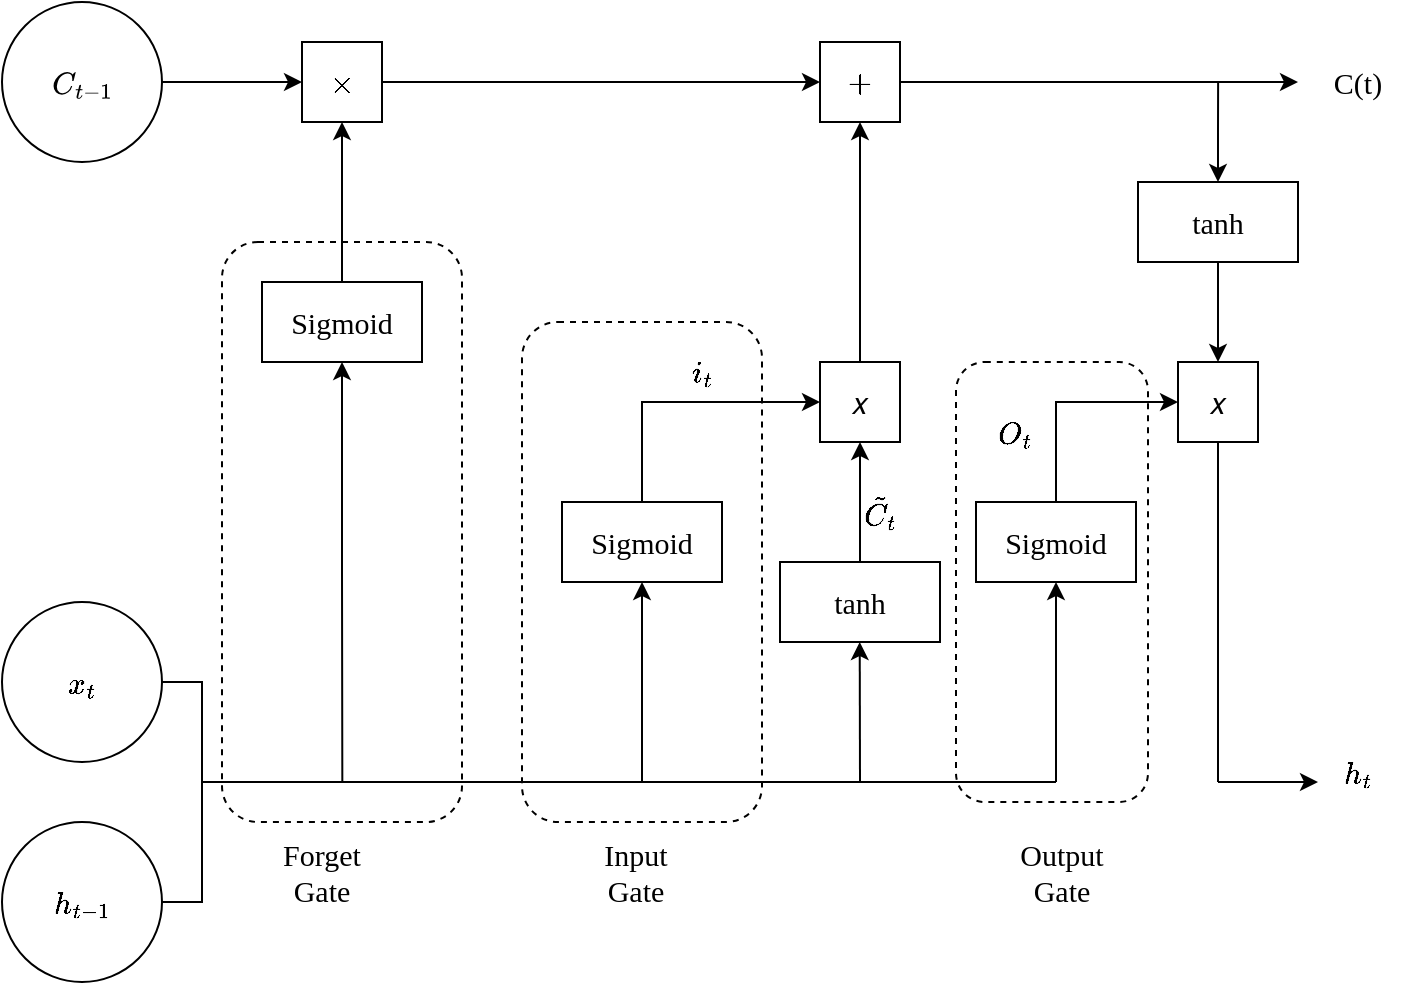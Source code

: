 <mxfile version="26.0.7">
  <diagram id="C5RBs43oDa-KdzZeNtuy" name="Page-1">
    <mxGraphModel dx="954" dy="657" grid="1" gridSize="10" guides="1" tooltips="1" connect="1" arrows="1" fold="1" page="1" pageScale="1" pageWidth="827" pageHeight="1169" math="1" shadow="0">
      <root>
        <mxCell id="WIyWlLk6GJQsqaUBKTNV-0" />
        <mxCell id="WIyWlLk6GJQsqaUBKTNV-1" parent="WIyWlLk6GJQsqaUBKTNV-0" />
        <mxCell id="dL8oMd2jWuxZaBoaddgw-11" style="edgeStyle=orthogonalEdgeStyle;rounded=0;orthogonalLoop=1;jettySize=auto;html=1;exitX=1;exitY=0.5;exitDx=0;exitDy=0;entryX=0;entryY=0.5;entryDx=0;entryDy=0;fontFamily=Times New Roman;fontSize=15;fontColor=default;" parent="WIyWlLk6GJQsqaUBKTNV-1" source="dL8oMd2jWuxZaBoaddgw-3" target="dL8oMd2jWuxZaBoaddgw-8" edge="1">
          <mxGeometry relative="1" as="geometry" />
        </mxCell>
        <mxCell id="dL8oMd2jWuxZaBoaddgw-3" value="&lt;svg xmlns=&quot;http://www.w3.org/2000/svg&quot; width=&quot;4.427ex&quot; height=&quot;2.066ex&quot; role=&quot;img&quot; viewBox=&quot;0 -705 1956.9 913&quot; xmlns:xlink=&quot;http://www.w3.org/1999/xlink&quot; style=&quot;vertical-align: -0.471ex;&quot;&gt;&lt;defs&gt;&lt;path id=&quot;MJX-2-TEX-I-1D436&quot; d=&quot;M50 252Q50 367 117 473T286 641T490 704Q580 704 633 653Q642 643 648 636T656 626L657 623Q660 623 684 649Q691 655 699 663T715 679T725 690L740 705H746Q760 705 760 698Q760 694 728 561Q692 422 692 421Q690 416 687 415T669 413H653Q647 419 647 422Q647 423 648 429T650 449T651 481Q651 552 619 605T510 659Q484 659 454 652T382 628T299 572T226 479Q194 422 175 346T156 222Q156 108 232 58Q280 24 350 24Q441 24 512 92T606 240Q610 253 612 255T628 257Q648 257 648 248Q648 243 647 239Q618 132 523 55T319 -22Q206 -22 128 53T50 252Z&quot;&gt;&lt;/path&gt;&lt;path id=&quot;MJX-2-TEX-I-1D461&quot; d=&quot;M26 385Q19 392 19 395Q19 399 22 411T27 425Q29 430 36 430T87 431H140L159 511Q162 522 166 540T173 566T179 586T187 603T197 615T211 624T229 626Q247 625 254 615T261 596Q261 589 252 549T232 470L222 433Q222 431 272 431H323Q330 424 330 420Q330 398 317 385H210L174 240Q135 80 135 68Q135 26 162 26Q197 26 230 60T283 144Q285 150 288 151T303 153H307Q322 153 322 145Q322 142 319 133Q314 117 301 95T267 48T216 6T155 -11Q125 -11 98 4T59 56Q57 64 57 83V101L92 241Q127 382 128 383Q128 385 77 385H26Z&quot;&gt;&lt;/path&gt;&lt;path id=&quot;MJX-2-TEX-N-2212&quot; d=&quot;M84 237T84 250T98 270H679Q694 262 694 250T679 230H98Q84 237 84 250Z&quot;&gt;&lt;/path&gt;&lt;path id=&quot;MJX-2-TEX-N-31&quot; d=&quot;M213 578L200 573Q186 568 160 563T102 556H83V602H102Q149 604 189 617T245 641T273 663Q275 666 285 666Q294 666 302 660V361L303 61Q310 54 315 52T339 48T401 46H427V0H416Q395 3 257 3Q121 3 100 0H88V46H114Q136 46 152 46T177 47T193 50T201 52T207 57T213 61V578Z&quot;&gt;&lt;/path&gt;&lt;/defs&gt;&lt;g stroke=&quot;currentColor&quot; fill=&quot;currentColor&quot; stroke-width=&quot;0&quot; transform=&quot;scale(1,-1)&quot;&gt;&lt;g data-mml-node=&quot;math&quot;&gt;&lt;g data-mml-node=&quot;msub&quot;&gt;&lt;g data-mml-node=&quot;mi&quot;&gt;&lt;use data-c=&quot;1D436&quot; xlink:href=&quot;#MJX-2-TEX-I-1D436&quot;&gt;&lt;/use&gt;&lt;/g&gt;&lt;g data-mml-node=&quot;TeXAtom&quot; transform=&quot;translate(748,-150) scale(0.707)&quot; data-mjx-texclass=&quot;ORD&quot;&gt;&lt;g data-mml-node=&quot;mi&quot;&gt;&lt;use data-c=&quot;1D461&quot; xlink:href=&quot;#MJX-2-TEX-I-1D461&quot;&gt;&lt;/use&gt;&lt;/g&gt;&lt;g data-mml-node=&quot;mo&quot; transform=&quot;translate(361,0)&quot;&gt;&lt;use data-c=&quot;2212&quot; xlink:href=&quot;#MJX-2-TEX-N-2212&quot;&gt;&lt;/use&gt;&lt;/g&gt;&lt;g data-mml-node=&quot;mn&quot; transform=&quot;translate(1139,0)&quot;&gt;&lt;use data-c=&quot;31&quot; xlink:href=&quot;#MJX-2-TEX-N-31&quot;&gt;&lt;/use&gt;&lt;/g&gt;&lt;/g&gt;&lt;/g&gt;&lt;/g&gt;&lt;/g&gt;&lt;/svg&gt;" style="ellipse;whiteSpace=wrap;html=1;aspect=fixed;strokeColor=default;align=center;verticalAlign=middle;fontFamily=Times New Roman;fontSize=15;fontColor=default;fillColor=none;" parent="WIyWlLk6GJQsqaUBKTNV-1" vertex="1">
          <mxGeometry x="23" y="40" width="80" height="80" as="geometry" />
        </mxCell>
        <mxCell id="dL8oMd2jWuxZaBoaddgw-17" style="edgeStyle=orthogonalEdgeStyle;rounded=0;orthogonalLoop=1;jettySize=auto;html=1;exitX=1;exitY=0.5;exitDx=0;exitDy=0;entryX=1;entryY=0.5;entryDx=0;entryDy=0;fontFamily=Times New Roman;fontSize=15;fontColor=default;endArrow=none;endFill=0;" parent="WIyWlLk6GJQsqaUBKTNV-1" source="dL8oMd2jWuxZaBoaddgw-6" target="dL8oMd2jWuxZaBoaddgw-7" edge="1">
          <mxGeometry relative="1" as="geometry" />
        </mxCell>
        <mxCell id="dL8oMd2jWuxZaBoaddgw-6" value="$$x_t$$" style="ellipse;whiteSpace=wrap;html=1;aspect=fixed;strokeColor=default;align=center;verticalAlign=middle;fontFamily=Times New Roman;fontSize=15;fontColor=default;fillColor=none;" parent="WIyWlLk6GJQsqaUBKTNV-1" vertex="1">
          <mxGeometry x="23" y="340" width="80" height="80" as="geometry" />
        </mxCell>
        <mxCell id="dL8oMd2jWuxZaBoaddgw-7" value="$$h_{t-1}$$" style="ellipse;whiteSpace=wrap;html=1;aspect=fixed;strokeColor=default;align=center;verticalAlign=middle;fontFamily=Times New Roman;fontSize=15;fontColor=default;fillColor=none;" parent="WIyWlLk6GJQsqaUBKTNV-1" vertex="1">
          <mxGeometry x="23" y="450" width="80" height="80" as="geometry" />
        </mxCell>
        <mxCell id="6jWvy9aFGSfYoW__6nI1-32" value="" style="edgeStyle=orthogonalEdgeStyle;rounded=0;orthogonalLoop=1;jettySize=auto;html=1;entryX=0;entryY=0.5;entryDx=0;entryDy=0;fontFamily=Times New Roman;" parent="WIyWlLk6GJQsqaUBKTNV-1" source="dL8oMd2jWuxZaBoaddgw-8" target="6jWvy9aFGSfYoW__6nI1-2" edge="1">
          <mxGeometry relative="1" as="geometry">
            <mxPoint x="273.0" y="80" as="targetPoint" />
          </mxGeometry>
        </mxCell>
        <mxCell id="dL8oMd2jWuxZaBoaddgw-8" value="$$\times$$" style="rounded=0;whiteSpace=wrap;html=1;strokeColor=default;align=center;verticalAlign=middle;fontFamily=Times New Roman;fontSize=15;fontColor=default;fillColor=none;" parent="WIyWlLk6GJQsqaUBKTNV-1" vertex="1">
          <mxGeometry x="173" y="60" width="40" height="40" as="geometry" />
        </mxCell>
        <mxCell id="dL8oMd2jWuxZaBoaddgw-15" value="" style="edgeStyle=orthogonalEdgeStyle;rounded=0;orthogonalLoop=1;jettySize=auto;html=1;fontFamily=Times New Roman;fontSize=15;fontColor=default;" parent="WIyWlLk6GJQsqaUBKTNV-1" source="dL8oMd2jWuxZaBoaddgw-10" target="dL8oMd2jWuxZaBoaddgw-8" edge="1">
          <mxGeometry relative="1" as="geometry" />
        </mxCell>
        <mxCell id="dL8oMd2jWuxZaBoaddgw-22" style="edgeStyle=orthogonalEdgeStyle;rounded=0;orthogonalLoop=1;jettySize=auto;html=1;exitX=0.5;exitY=1;exitDx=0;exitDy=0;fontFamily=Times New Roman;fontSize=15;fontColor=default;endArrow=none;endFill=0;startArrow=classic;startFill=1;" parent="WIyWlLk6GJQsqaUBKTNV-1" source="dL8oMd2jWuxZaBoaddgw-10" edge="1">
          <mxGeometry relative="1" as="geometry">
            <mxPoint x="193.167" y="430.0" as="targetPoint" />
          </mxGeometry>
        </mxCell>
        <mxCell id="dL8oMd2jWuxZaBoaddgw-10" value="Sigmoid" style="rounded=0;whiteSpace=wrap;html=1;strokeColor=default;align=center;verticalAlign=middle;fontFamily=Times New Roman;fontSize=15;fontColor=default;fillColor=none;" parent="WIyWlLk6GJQsqaUBKTNV-1" vertex="1">
          <mxGeometry x="153" y="180" width="80" height="40" as="geometry" />
        </mxCell>
        <mxCell id="dL8oMd2jWuxZaBoaddgw-21" value="" style="endArrow=none;html=1;rounded=0;fontFamily=Times New Roman;fontSize=15;fontColor=default;" parent="WIyWlLk6GJQsqaUBKTNV-1" edge="1">
          <mxGeometry width="50" height="50" relative="1" as="geometry">
            <mxPoint x="123" y="430" as="sourcePoint" />
            <mxPoint x="550" y="430" as="targetPoint" />
          </mxGeometry>
        </mxCell>
        <mxCell id="dL8oMd2jWuxZaBoaddgw-28" style="edgeStyle=orthogonalEdgeStyle;rounded=0;orthogonalLoop=1;jettySize=auto;html=1;exitX=0.5;exitY=0;exitDx=0;exitDy=0;entryX=0;entryY=0.5;entryDx=0;entryDy=0;fontFamily=Times New Roman;fontSize=15;fontColor=default;" parent="WIyWlLk6GJQsqaUBKTNV-1" source="dL8oMd2jWuxZaBoaddgw-24" target="dL8oMd2jWuxZaBoaddgw-27" edge="1">
          <mxGeometry relative="1" as="geometry" />
        </mxCell>
        <mxCell id="dL8oMd2jWuxZaBoaddgw-24" value="Sigmoid" style="rounded=0;whiteSpace=wrap;html=1;strokeColor=default;align=center;verticalAlign=middle;fontFamily=Times New Roman;fontSize=15;fontColor=default;fillColor=none;" parent="WIyWlLk6GJQsqaUBKTNV-1" vertex="1">
          <mxGeometry x="303" y="290" width="80" height="40" as="geometry" />
        </mxCell>
        <mxCell id="dL8oMd2jWuxZaBoaddgw-26" value="" style="endArrow=classic;html=1;rounded=0;fontFamily=Times New Roman;fontSize=15;fontColor=default;entryX=0.5;entryY=1;entryDx=0;entryDy=0;" parent="WIyWlLk6GJQsqaUBKTNV-1" target="dL8oMd2jWuxZaBoaddgw-24" edge="1">
          <mxGeometry width="50" height="50" relative="1" as="geometry">
            <mxPoint x="343" y="430" as="sourcePoint" />
            <mxPoint x="283" y="260" as="targetPoint" />
          </mxGeometry>
        </mxCell>
        <mxCell id="6jWvy9aFGSfYoW__6nI1-3" style="edgeStyle=orthogonalEdgeStyle;rounded=0;orthogonalLoop=1;jettySize=auto;html=1;exitX=0.5;exitY=0;exitDx=0;exitDy=0;entryX=0.5;entryY=1;entryDx=0;entryDy=0;fontFamily=Times New Roman;fontSize=15;" parent="WIyWlLk6GJQsqaUBKTNV-1" source="dL8oMd2jWuxZaBoaddgw-27" edge="1">
          <mxGeometry relative="1" as="geometry">
            <mxPoint x="452" y="100" as="targetPoint" />
          </mxGeometry>
        </mxCell>
        <mxCell id="dL8oMd2jWuxZaBoaddgw-27" value="𝑥" style="rounded=0;whiteSpace=wrap;html=1;strokeColor=default;align=center;verticalAlign=middle;fontFamily=Times New Roman;fontSize=15;fontColor=default;fillColor=none;" parent="WIyWlLk6GJQsqaUBKTNV-1" vertex="1">
          <mxGeometry x="432" y="220" width="40" height="40" as="geometry" />
        </mxCell>
        <mxCell id="dL8oMd2jWuxZaBoaddgw-31" style="edgeStyle=orthogonalEdgeStyle;rounded=0;orthogonalLoop=1;jettySize=auto;html=1;exitX=0.5;exitY=0;exitDx=0;exitDy=0;entryX=0.5;entryY=1;entryDx=0;entryDy=0;fontFamily=Times New Roman;fontSize=15;fontColor=default;" parent="WIyWlLk6GJQsqaUBKTNV-1" source="dL8oMd2jWuxZaBoaddgw-29" target="dL8oMd2jWuxZaBoaddgw-27" edge="1">
          <mxGeometry relative="1" as="geometry" />
        </mxCell>
        <mxCell id="dL8oMd2jWuxZaBoaddgw-29" value="tanh" style="rounded=0;whiteSpace=wrap;html=1;strokeColor=default;align=center;verticalAlign=middle;fontFamily=Times New Roman;fontSize=15;fontColor=default;fillColor=none;" parent="WIyWlLk6GJQsqaUBKTNV-1" vertex="1">
          <mxGeometry x="412" y="320" width="80" height="40" as="geometry" />
        </mxCell>
        <mxCell id="6jWvy9aFGSfYoW__6nI1-1" value="$$\tilde{C_t}$$" style="text;html=1;align=center;verticalAlign=middle;whiteSpace=wrap;rounded=0;fontFamily=Times New Roman;fontSize=15;" parent="WIyWlLk6GJQsqaUBKTNV-1" vertex="1">
          <mxGeometry x="432" y="280" width="60" height="30" as="geometry" />
        </mxCell>
        <mxCell id="6jWvy9aFGSfYoW__6nI1-2" value="$$+$$" style="rounded=0;whiteSpace=wrap;html=1;strokeColor=default;align=center;verticalAlign=middle;fontFamily=Times New Roman;fontSize=15;fontColor=default;fillColor=none;" parent="WIyWlLk6GJQsqaUBKTNV-1" vertex="1">
          <mxGeometry x="432" y="60" width="40" height="40" as="geometry" />
        </mxCell>
        <mxCell id="6jWvy9aFGSfYoW__6nI1-4" style="edgeStyle=orthogonalEdgeStyle;rounded=0;orthogonalLoop=1;jettySize=auto;html=1;exitX=0.5;exitY=0;exitDx=0;exitDy=0;entryX=0;entryY=0.5;entryDx=0;entryDy=0;fontFamily=Times New Roman;fontSize=15;fontColor=default;" parent="WIyWlLk6GJQsqaUBKTNV-1" source="6jWvy9aFGSfYoW__6nI1-5" target="6jWvy9aFGSfYoW__6nI1-7" edge="1">
          <mxGeometry relative="1" as="geometry" />
        </mxCell>
        <mxCell id="6jWvy9aFGSfYoW__6nI1-5" value="Sigmoid" style="rounded=0;whiteSpace=wrap;html=1;strokeColor=default;align=center;verticalAlign=middle;fontFamily=Times New Roman;fontSize=15;fontColor=default;fillColor=none;" parent="WIyWlLk6GJQsqaUBKTNV-1" vertex="1">
          <mxGeometry x="510" y="290" width="80" height="40" as="geometry" />
        </mxCell>
        <mxCell id="6jWvy9aFGSfYoW__6nI1-6" value="" style="endArrow=classic;html=1;rounded=0;fontFamily=Times New Roman;fontSize=15;fontColor=default;entryX=0.5;entryY=1;entryDx=0;entryDy=0;" parent="WIyWlLk6GJQsqaUBKTNV-1" target="6jWvy9aFGSfYoW__6nI1-5" edge="1">
          <mxGeometry width="50" height="50" relative="1" as="geometry">
            <mxPoint x="550" y="430" as="sourcePoint" />
            <mxPoint x="490" y="260" as="targetPoint" />
          </mxGeometry>
        </mxCell>
        <mxCell id="6jWvy9aFGSfYoW__6nI1-18" style="edgeStyle=orthogonalEdgeStyle;rounded=0;orthogonalLoop=1;jettySize=auto;html=1;exitX=0.5;exitY=0;exitDx=0;exitDy=0;entryX=0.5;entryY=1;entryDx=0;entryDy=0;endArrow=none;endFill=0;startArrow=classic;startFill=1;fontFamily=Times New Roman;fontSize=15;" parent="WIyWlLk6GJQsqaUBKTNV-1" source="6jWvy9aFGSfYoW__6nI1-7" target="6jWvy9aFGSfYoW__6nI1-13" edge="1">
          <mxGeometry relative="1" as="geometry" />
        </mxCell>
        <mxCell id="6jWvy9aFGSfYoW__6nI1-7" value="𝑥" style="rounded=0;whiteSpace=wrap;html=1;strokeColor=default;align=center;verticalAlign=middle;fontFamily=Times New Roman;fontSize=15;fontColor=default;fillColor=none;" parent="WIyWlLk6GJQsqaUBKTNV-1" vertex="1">
          <mxGeometry x="611" y="220" width="40" height="40" as="geometry" />
        </mxCell>
        <mxCell id="6jWvy9aFGSfYoW__6nI1-12" value="" style="endArrow=none;html=1;rounded=0;entryX=0.5;entryY=1;entryDx=0;entryDy=0;fontFamily=Times New Roman;fontSize=15;" parent="WIyWlLk6GJQsqaUBKTNV-1" target="6jWvy9aFGSfYoW__6nI1-7" edge="1">
          <mxGeometry width="50" height="50" relative="1" as="geometry">
            <mxPoint x="631" y="430" as="sourcePoint" />
            <mxPoint x="611" y="310" as="targetPoint" />
          </mxGeometry>
        </mxCell>
        <mxCell id="6jWvy9aFGSfYoW__6nI1-34" style="edgeStyle=orthogonalEdgeStyle;rounded=0;orthogonalLoop=1;jettySize=auto;html=1;exitX=0.5;exitY=0;exitDx=0;exitDy=0;endArrow=none;endFill=0;startArrow=classic;startFill=1;fontFamily=Times New Roman;" parent="WIyWlLk6GJQsqaUBKTNV-1" source="6jWvy9aFGSfYoW__6nI1-13" edge="1">
          <mxGeometry relative="1" as="geometry">
            <mxPoint x="631.059" y="80" as="targetPoint" />
          </mxGeometry>
        </mxCell>
        <mxCell id="6jWvy9aFGSfYoW__6nI1-13" value="tanh" style="rounded=0;whiteSpace=wrap;html=1;strokeColor=default;align=center;verticalAlign=middle;fontFamily=Times New Roman;fontSize=15;fontColor=default;fillColor=none;" parent="WIyWlLk6GJQsqaUBKTNV-1" vertex="1">
          <mxGeometry x="591" y="130" width="80" height="40" as="geometry" />
        </mxCell>
        <mxCell id="6jWvy9aFGSfYoW__6nI1-19" value="" style="endArrow=classic;html=1;rounded=0;endFill=1;fontFamily=Times New Roman;fontSize=15;" parent="WIyWlLk6GJQsqaUBKTNV-1" edge="1">
          <mxGeometry width="50" height="50" relative="1" as="geometry">
            <mxPoint x="631" y="430" as="sourcePoint" />
            <mxPoint x="681" y="430" as="targetPoint" />
          </mxGeometry>
        </mxCell>
        <mxCell id="6jWvy9aFGSfYoW__6nI1-20" value="$$h_t$$" style="text;html=1;align=center;verticalAlign=middle;whiteSpace=wrap;rounded=0;fontFamily=Times New Roman;fontSize=15;" parent="WIyWlLk6GJQsqaUBKTNV-1" vertex="1">
          <mxGeometry x="671" y="410" width="60" height="30" as="geometry" />
        </mxCell>
        <mxCell id="6jWvy9aFGSfYoW__6nI1-21" value="" style="rounded=1;whiteSpace=wrap;html=1;fillColor=none;dashed=1;fontFamily=Times New Roman;fontSize=15;" parent="WIyWlLk6GJQsqaUBKTNV-1" vertex="1">
          <mxGeometry x="133" y="160" width="120" height="290" as="geometry" />
        </mxCell>
        <mxCell id="6jWvy9aFGSfYoW__6nI1-22" value="Forget Gate" style="text;html=1;align=center;verticalAlign=middle;whiteSpace=wrap;rounded=0;fontFamily=Times New Roman;fontSize=15;" parent="WIyWlLk6GJQsqaUBKTNV-1" vertex="1">
          <mxGeometry x="153" y="460" width="60" height="30" as="geometry" />
        </mxCell>
        <mxCell id="6jWvy9aFGSfYoW__6nI1-23" value="" style="rounded=1;whiteSpace=wrap;html=1;fillColor=none;dashed=1;fontFamily=Times New Roman;fontSize=15;" parent="WIyWlLk6GJQsqaUBKTNV-1" vertex="1">
          <mxGeometry x="283" y="200" width="120" height="250" as="geometry" />
        </mxCell>
        <mxCell id="6jWvy9aFGSfYoW__6nI1-24" style="edgeStyle=orthogonalEdgeStyle;rounded=0;orthogonalLoop=1;jettySize=auto;html=1;exitX=0.5;exitY=1;exitDx=0;exitDy=0;fontFamily=Times New Roman;fontSize=15;" parent="WIyWlLk6GJQsqaUBKTNV-1" source="6jWvy9aFGSfYoW__6nI1-23" target="6jWvy9aFGSfYoW__6nI1-23" edge="1">
          <mxGeometry relative="1" as="geometry" />
        </mxCell>
        <mxCell id="6jWvy9aFGSfYoW__6nI1-25" value="Input&lt;div&gt;Gate&lt;/div&gt;" style="text;html=1;align=center;verticalAlign=middle;whiteSpace=wrap;rounded=0;fontFamily=Times New Roman;fontSize=15;" parent="WIyWlLk6GJQsqaUBKTNV-1" vertex="1">
          <mxGeometry x="280" y="460" width="120" height="30" as="geometry" />
        </mxCell>
        <mxCell id="6jWvy9aFGSfYoW__6nI1-26" value="" style="rounded=1;whiteSpace=wrap;html=1;fillColor=none;dashed=1;fontFamily=Times New Roman;fontSize=15;" parent="WIyWlLk6GJQsqaUBKTNV-1" vertex="1">
          <mxGeometry x="500" y="220" width="96" height="220" as="geometry" />
        </mxCell>
        <mxCell id="6jWvy9aFGSfYoW__6nI1-27" value="Output&lt;div&gt;Gate&lt;/div&gt;" style="text;html=1;align=center;verticalAlign=middle;whiteSpace=wrap;rounded=0;fontFamily=Times New Roman;fontSize=15;" parent="WIyWlLk6GJQsqaUBKTNV-1" vertex="1">
          <mxGeometry x="493" y="460" width="120" height="30" as="geometry" />
        </mxCell>
        <mxCell id="6jWvy9aFGSfYoW__6nI1-28" value="$$i_t$$" style="text;html=1;align=center;verticalAlign=middle;whiteSpace=wrap;rounded=0;fontFamily=Times New Roman;fontSize=15;" parent="WIyWlLk6GJQsqaUBKTNV-1" vertex="1">
          <mxGeometry x="343" y="210" width="60" height="30" as="geometry" />
        </mxCell>
        <mxCell id="6jWvy9aFGSfYoW__6nI1-30" value="$$O_t$$" style="text;html=1;align=center;verticalAlign=middle;whiteSpace=wrap;rounded=0;fontFamily=Times New Roman;fontSize=15;" parent="WIyWlLk6GJQsqaUBKTNV-1" vertex="1">
          <mxGeometry x="500" y="240" width="60" height="30" as="geometry" />
        </mxCell>
        <mxCell id="6jWvy9aFGSfYoW__6nI1-35" value="" style="edgeStyle=orthogonalEdgeStyle;rounded=0;orthogonalLoop=1;jettySize=auto;html=1;exitX=1;exitY=0.5;exitDx=0;exitDy=0;fontFamily=Times New Roman;fontSize=15;" parent="WIyWlLk6GJQsqaUBKTNV-1" source="6jWvy9aFGSfYoW__6nI1-2" target="6jWvy9aFGSfYoW__6nI1-15" edge="1">
          <mxGeometry relative="1" as="geometry">
            <mxPoint x="783" y="80" as="targetPoint" />
            <mxPoint x="472" y="80" as="sourcePoint" />
          </mxGeometry>
        </mxCell>
        <mxCell id="6jWvy9aFGSfYoW__6nI1-15" value="C(t)" style="text;html=1;align=center;verticalAlign=middle;whiteSpace=wrap;rounded=0;fontFamily=Times New Roman;fontSize=15;" parent="WIyWlLk6GJQsqaUBKTNV-1" vertex="1">
          <mxGeometry x="671" y="65" width="60" height="30" as="geometry" />
        </mxCell>
        <mxCell id="fauQOGSyLI7ssiO9VsLD-1" value="" style="endArrow=classic;html=1;rounded=0;endFill=1;fontFamily=Times New Roman;" parent="WIyWlLk6GJQsqaUBKTNV-1" edge="1">
          <mxGeometry width="50" height="50" relative="1" as="geometry">
            <mxPoint x="452" y="430" as="sourcePoint" />
            <mxPoint x="451.86" y="360" as="targetPoint" />
          </mxGeometry>
        </mxCell>
      </root>
    </mxGraphModel>
  </diagram>
</mxfile>

